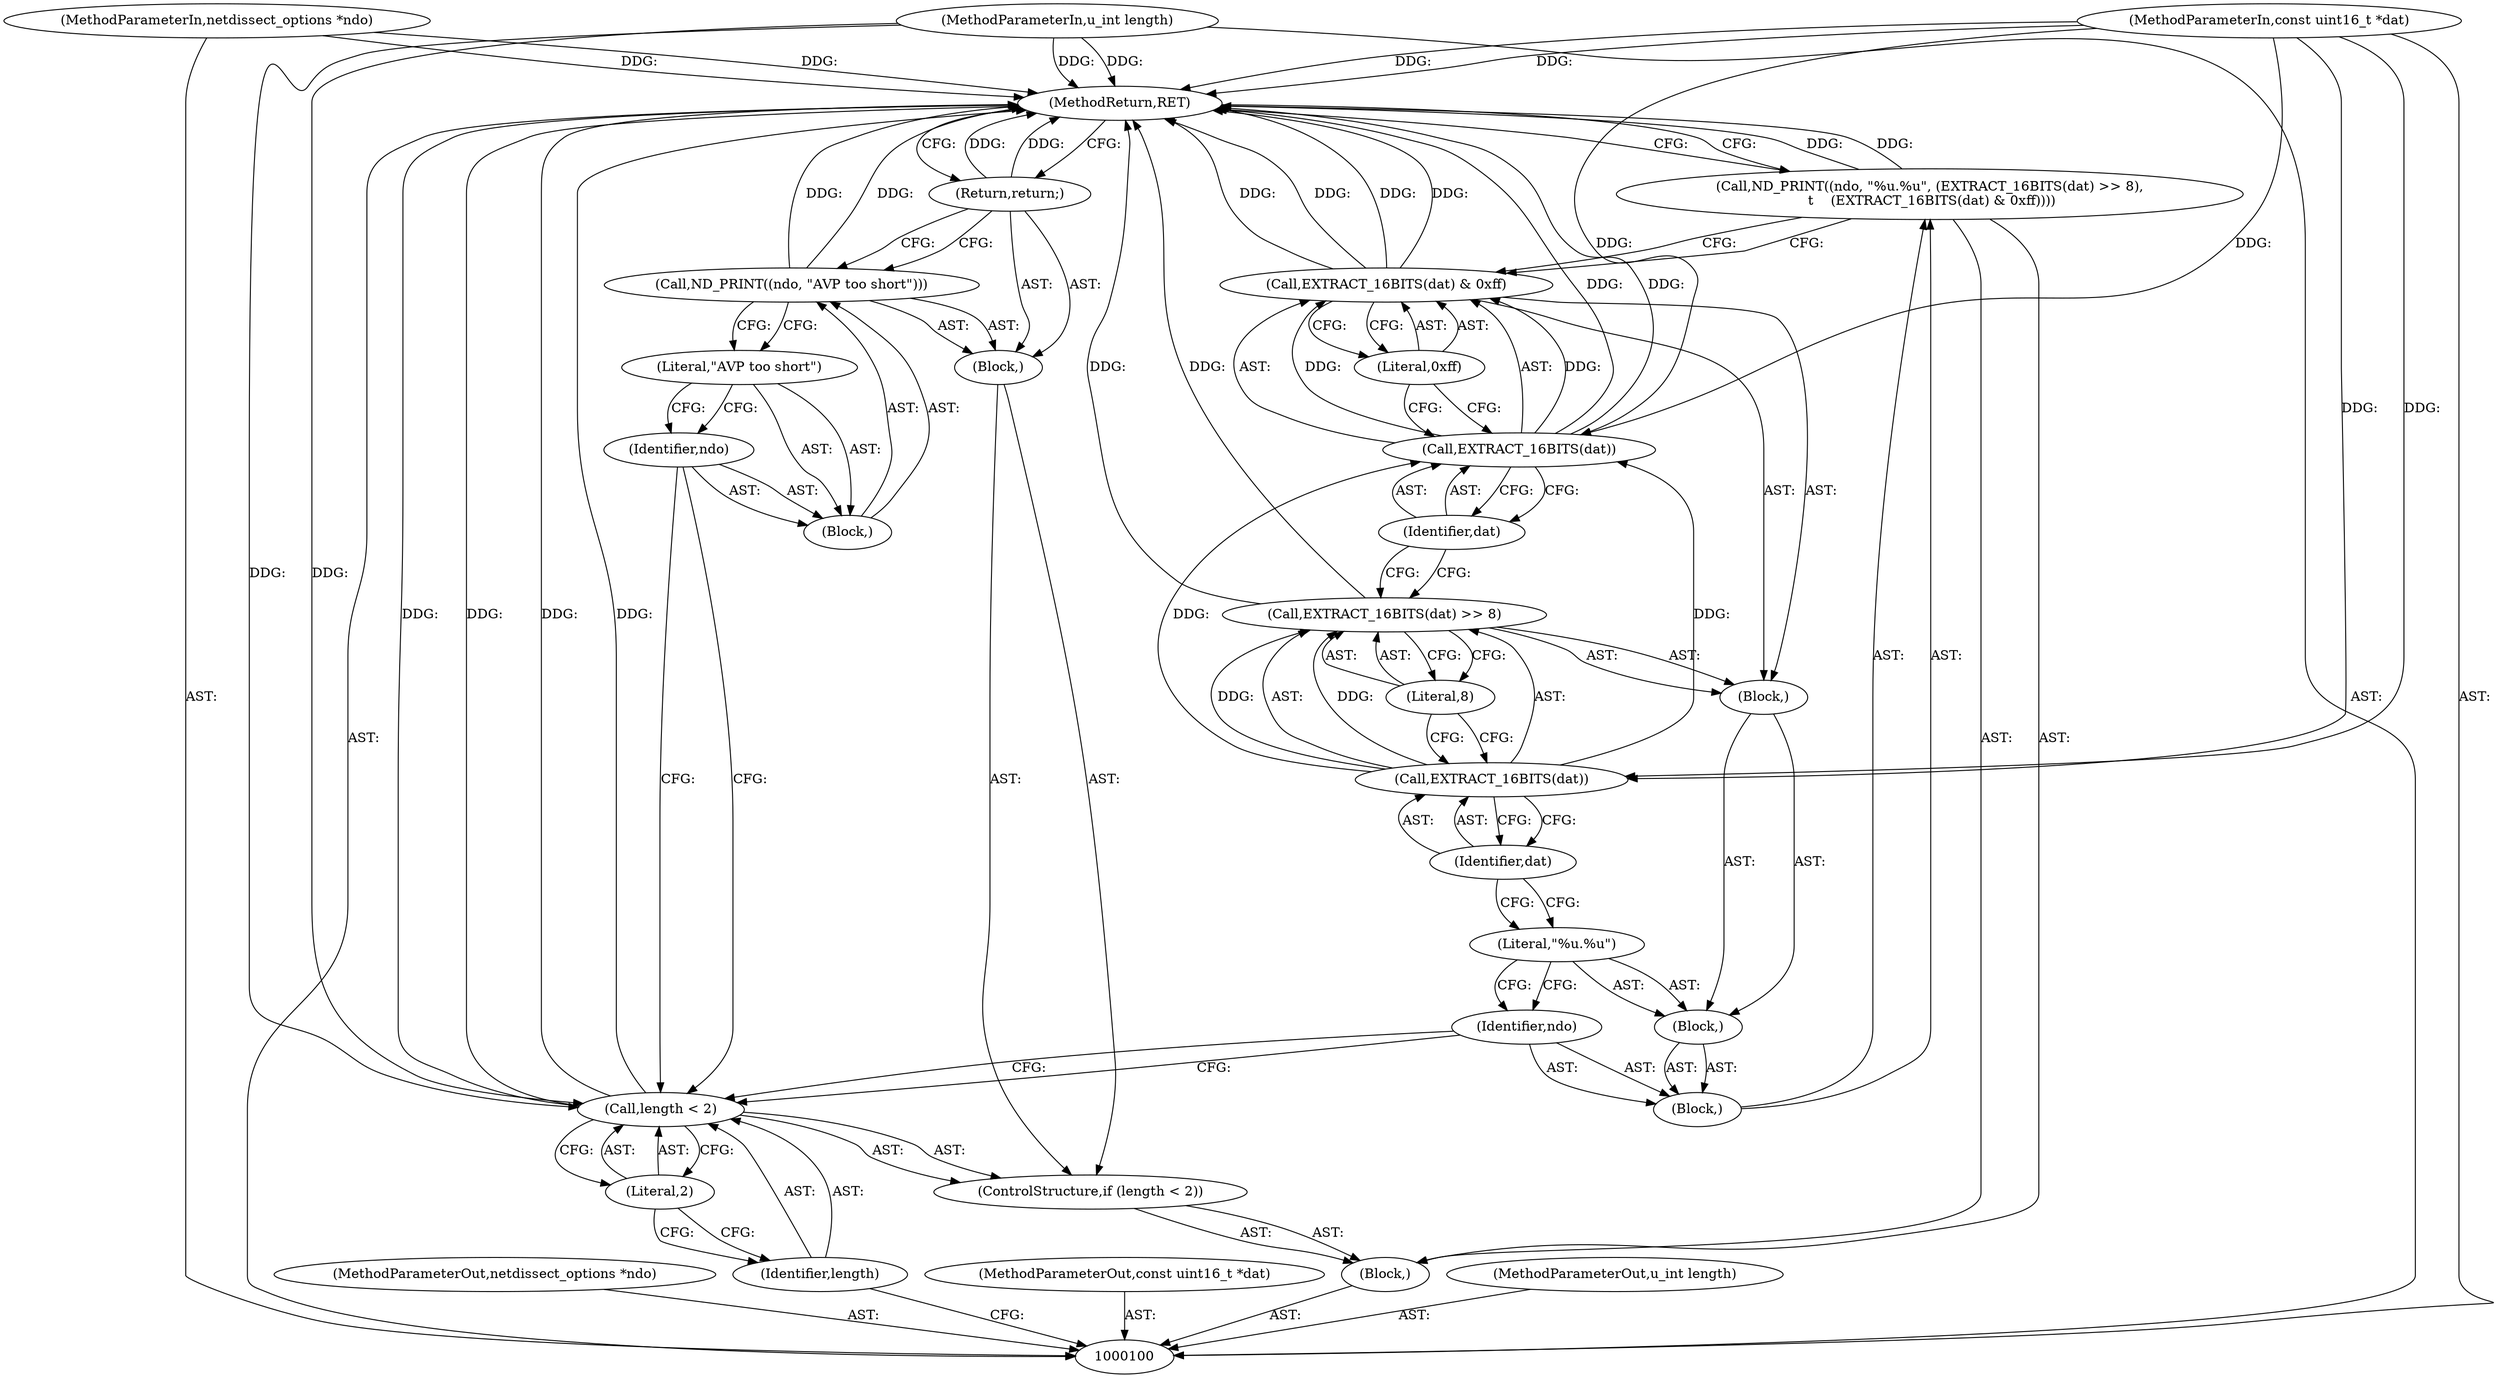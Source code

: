 digraph "0_tcpdump_cc4a7391c616be7a64ed65742ef9ed3f106eb165_8" {
"1000129" [label="(MethodReturn,RET)"];
"1000101" [label="(MethodParameterIn,netdissect_options *ndo)"];
"1000162" [label="(MethodParameterOut,netdissect_options *ndo)"];
"1000102" [label="(MethodParameterIn,const uint16_t *dat)"];
"1000163" [label="(MethodParameterOut,const uint16_t *dat)"];
"1000103" [label="(MethodParameterIn,u_int length)"];
"1000164" [label="(MethodParameterOut,u_int length)"];
"1000104" [label="(Block,)"];
"1000105" [label="(ControlStructure,if (length < 2))"];
"1000108" [label="(Literal,2)"];
"1000109" [label="(Block,)"];
"1000106" [label="(Call,length < 2)"];
"1000107" [label="(Identifier,length)"];
"1000111" [label="(Block,)"];
"1000112" [label="(Identifier,ndo)"];
"1000113" [label="(Literal,\"AVP too short\")"];
"1000110" [label="(Call,ND_PRINT((ndo, \"AVP too short\")))"];
"1000114" [label="(Return,return;)"];
"1000116" [label="(Block,)"];
"1000117" [label="(Identifier,ndo)"];
"1000118" [label="(Block,)"];
"1000119" [label="(Literal,\"%u.%u\")"];
"1000115" [label="(Call,ND_PRINT((ndo, \"%u.%u\", (EXTRACT_16BITS(dat) >> 8),\n \t    (EXTRACT_16BITS(dat) & 0xff))))"];
"1000120" [label="(Block,)"];
"1000121" [label="(Call,EXTRACT_16BITS(dat) >> 8)"];
"1000122" [label="(Call,EXTRACT_16BITS(dat))"];
"1000123" [label="(Identifier,dat)"];
"1000124" [label="(Literal,8)"];
"1000127" [label="(Identifier,dat)"];
"1000128" [label="(Literal,0xff)"];
"1000125" [label="(Call,EXTRACT_16BITS(dat) & 0xff)"];
"1000126" [label="(Call,EXTRACT_16BITS(dat))"];
"1000129" -> "1000100"  [label="AST: "];
"1000129" -> "1000114"  [label="CFG: "];
"1000129" -> "1000115"  [label="CFG: "];
"1000125" -> "1000129"  [label="DDG: "];
"1000125" -> "1000129"  [label="DDG: "];
"1000106" -> "1000129"  [label="DDG: "];
"1000106" -> "1000129"  [label="DDG: "];
"1000103" -> "1000129"  [label="DDG: "];
"1000126" -> "1000129"  [label="DDG: "];
"1000102" -> "1000129"  [label="DDG: "];
"1000115" -> "1000129"  [label="DDG: "];
"1000121" -> "1000129"  [label="DDG: "];
"1000101" -> "1000129"  [label="DDG: "];
"1000110" -> "1000129"  [label="DDG: "];
"1000114" -> "1000129"  [label="DDG: "];
"1000101" -> "1000100"  [label="AST: "];
"1000101" -> "1000129"  [label="DDG: "];
"1000162" -> "1000100"  [label="AST: "];
"1000102" -> "1000100"  [label="AST: "];
"1000102" -> "1000129"  [label="DDG: "];
"1000102" -> "1000122"  [label="DDG: "];
"1000102" -> "1000126"  [label="DDG: "];
"1000163" -> "1000100"  [label="AST: "];
"1000103" -> "1000100"  [label="AST: "];
"1000103" -> "1000129"  [label="DDG: "];
"1000103" -> "1000106"  [label="DDG: "];
"1000164" -> "1000100"  [label="AST: "];
"1000104" -> "1000100"  [label="AST: "];
"1000105" -> "1000104"  [label="AST: "];
"1000115" -> "1000104"  [label="AST: "];
"1000105" -> "1000104"  [label="AST: "];
"1000106" -> "1000105"  [label="AST: "];
"1000109" -> "1000105"  [label="AST: "];
"1000108" -> "1000106"  [label="AST: "];
"1000108" -> "1000107"  [label="CFG: "];
"1000106" -> "1000108"  [label="CFG: "];
"1000109" -> "1000105"  [label="AST: "];
"1000110" -> "1000109"  [label="AST: "];
"1000114" -> "1000109"  [label="AST: "];
"1000106" -> "1000105"  [label="AST: "];
"1000106" -> "1000108"  [label="CFG: "];
"1000107" -> "1000106"  [label="AST: "];
"1000108" -> "1000106"  [label="AST: "];
"1000112" -> "1000106"  [label="CFG: "];
"1000117" -> "1000106"  [label="CFG: "];
"1000106" -> "1000129"  [label="DDG: "];
"1000106" -> "1000129"  [label="DDG: "];
"1000103" -> "1000106"  [label="DDG: "];
"1000107" -> "1000106"  [label="AST: "];
"1000107" -> "1000100"  [label="CFG: "];
"1000108" -> "1000107"  [label="CFG: "];
"1000111" -> "1000110"  [label="AST: "];
"1000112" -> "1000111"  [label="AST: "];
"1000113" -> "1000111"  [label="AST: "];
"1000112" -> "1000111"  [label="AST: "];
"1000112" -> "1000106"  [label="CFG: "];
"1000113" -> "1000112"  [label="CFG: "];
"1000113" -> "1000111"  [label="AST: "];
"1000113" -> "1000112"  [label="CFG: "];
"1000110" -> "1000113"  [label="CFG: "];
"1000110" -> "1000109"  [label="AST: "];
"1000110" -> "1000113"  [label="CFG: "];
"1000111" -> "1000110"  [label="AST: "];
"1000114" -> "1000110"  [label="CFG: "];
"1000110" -> "1000129"  [label="DDG: "];
"1000114" -> "1000109"  [label="AST: "];
"1000114" -> "1000110"  [label="CFG: "];
"1000129" -> "1000114"  [label="CFG: "];
"1000114" -> "1000129"  [label="DDG: "];
"1000116" -> "1000115"  [label="AST: "];
"1000117" -> "1000116"  [label="AST: "];
"1000118" -> "1000116"  [label="AST: "];
"1000117" -> "1000116"  [label="AST: "];
"1000117" -> "1000106"  [label="CFG: "];
"1000119" -> "1000117"  [label="CFG: "];
"1000118" -> "1000116"  [label="AST: "];
"1000119" -> "1000118"  [label="AST: "];
"1000120" -> "1000118"  [label="AST: "];
"1000119" -> "1000118"  [label="AST: "];
"1000119" -> "1000117"  [label="CFG: "];
"1000123" -> "1000119"  [label="CFG: "];
"1000115" -> "1000104"  [label="AST: "];
"1000115" -> "1000125"  [label="CFG: "];
"1000116" -> "1000115"  [label="AST: "];
"1000129" -> "1000115"  [label="CFG: "];
"1000115" -> "1000129"  [label="DDG: "];
"1000120" -> "1000118"  [label="AST: "];
"1000121" -> "1000120"  [label="AST: "];
"1000125" -> "1000120"  [label="AST: "];
"1000121" -> "1000120"  [label="AST: "];
"1000121" -> "1000124"  [label="CFG: "];
"1000122" -> "1000121"  [label="AST: "];
"1000124" -> "1000121"  [label="AST: "];
"1000127" -> "1000121"  [label="CFG: "];
"1000121" -> "1000129"  [label="DDG: "];
"1000122" -> "1000121"  [label="DDG: "];
"1000122" -> "1000121"  [label="AST: "];
"1000122" -> "1000123"  [label="CFG: "];
"1000123" -> "1000122"  [label="AST: "];
"1000124" -> "1000122"  [label="CFG: "];
"1000122" -> "1000121"  [label="DDG: "];
"1000102" -> "1000122"  [label="DDG: "];
"1000122" -> "1000126"  [label="DDG: "];
"1000123" -> "1000122"  [label="AST: "];
"1000123" -> "1000119"  [label="CFG: "];
"1000122" -> "1000123"  [label="CFG: "];
"1000124" -> "1000121"  [label="AST: "];
"1000124" -> "1000122"  [label="CFG: "];
"1000121" -> "1000124"  [label="CFG: "];
"1000127" -> "1000126"  [label="AST: "];
"1000127" -> "1000121"  [label="CFG: "];
"1000126" -> "1000127"  [label="CFG: "];
"1000128" -> "1000125"  [label="AST: "];
"1000128" -> "1000126"  [label="CFG: "];
"1000125" -> "1000128"  [label="CFG: "];
"1000125" -> "1000120"  [label="AST: "];
"1000125" -> "1000128"  [label="CFG: "];
"1000126" -> "1000125"  [label="AST: "];
"1000128" -> "1000125"  [label="AST: "];
"1000115" -> "1000125"  [label="CFG: "];
"1000125" -> "1000129"  [label="DDG: "];
"1000125" -> "1000129"  [label="DDG: "];
"1000126" -> "1000125"  [label="DDG: "];
"1000126" -> "1000125"  [label="AST: "];
"1000126" -> "1000127"  [label="CFG: "];
"1000127" -> "1000126"  [label="AST: "];
"1000128" -> "1000126"  [label="CFG: "];
"1000126" -> "1000129"  [label="DDG: "];
"1000126" -> "1000125"  [label="DDG: "];
"1000122" -> "1000126"  [label="DDG: "];
"1000102" -> "1000126"  [label="DDG: "];
}
